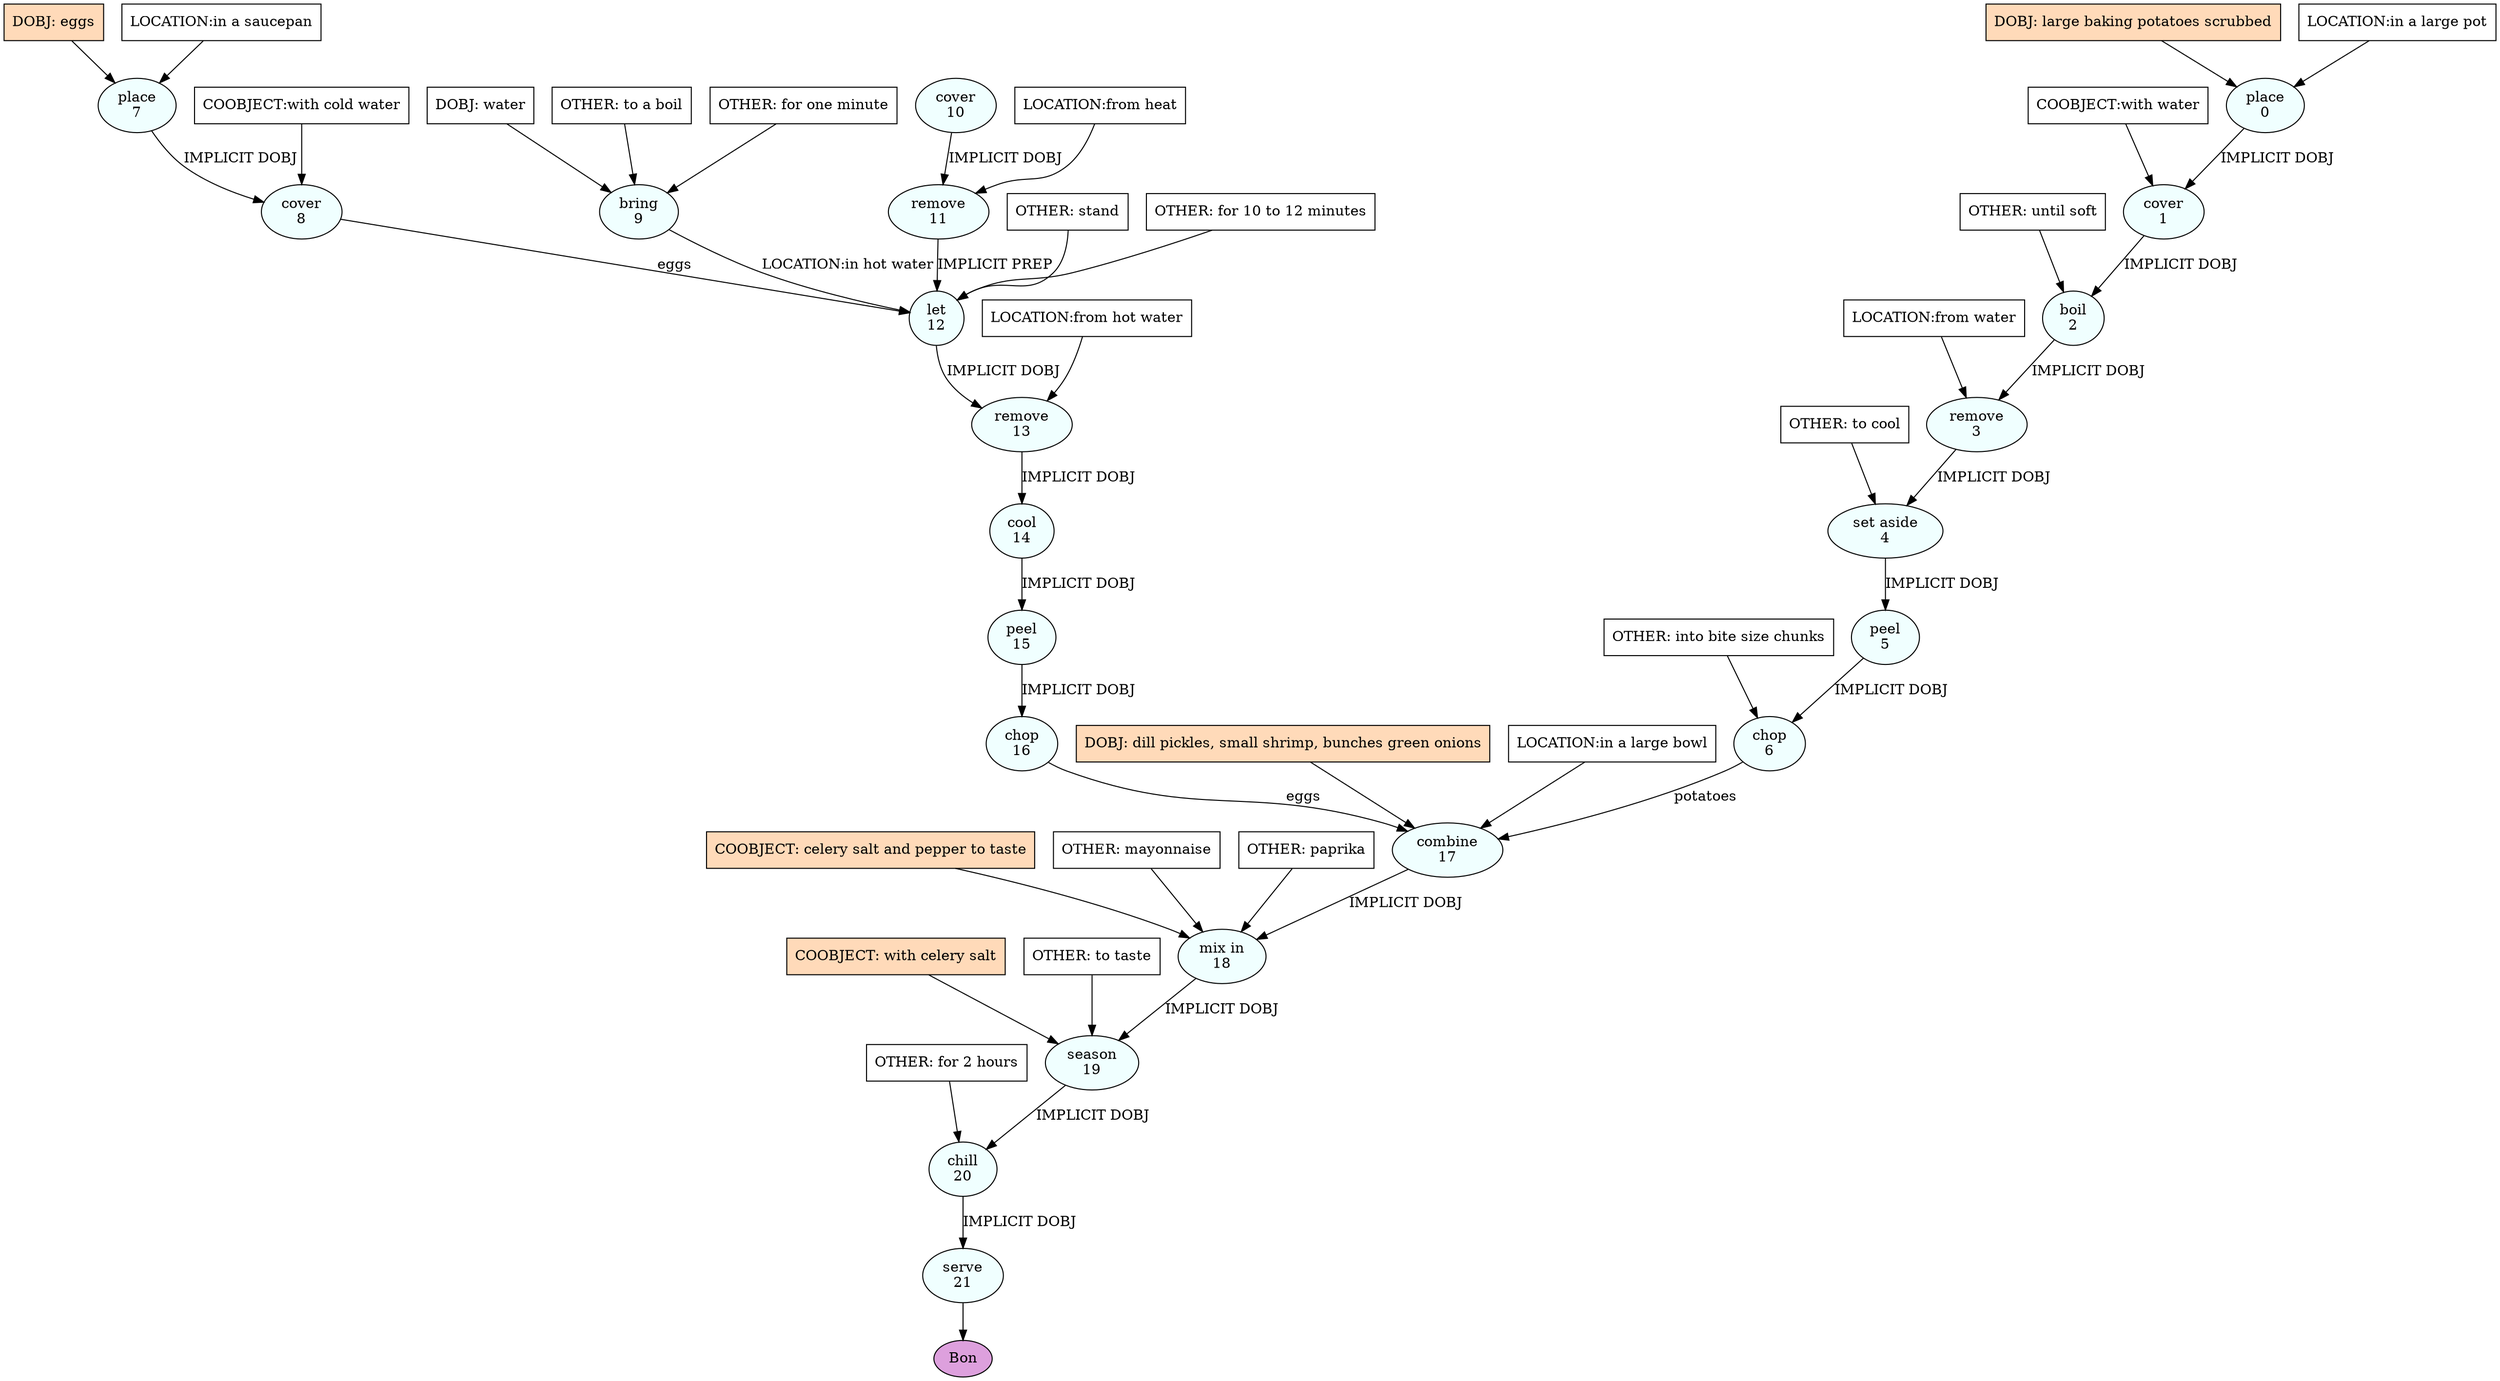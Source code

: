 digraph recipe {
E0[label="place
0", shape=oval, style=filled, fillcolor=azure]
E1[label="cover
1", shape=oval, style=filled, fillcolor=azure]
E2[label="boil
2", shape=oval, style=filled, fillcolor=azure]
E3[label="remove
3", shape=oval, style=filled, fillcolor=azure]
E4[label="set aside
4", shape=oval, style=filled, fillcolor=azure]
E5[label="peel
5", shape=oval, style=filled, fillcolor=azure]
E6[label="chop
6", shape=oval, style=filled, fillcolor=azure]
E7[label="place
7", shape=oval, style=filled, fillcolor=azure]
E8[label="cover
8", shape=oval, style=filled, fillcolor=azure]
E9[label="bring
9", shape=oval, style=filled, fillcolor=azure]
E10[label="cover
10", shape=oval, style=filled, fillcolor=azure]
E11[label="remove
11", shape=oval, style=filled, fillcolor=azure]
E12[label="let
12", shape=oval, style=filled, fillcolor=azure]
E13[label="remove
13", shape=oval, style=filled, fillcolor=azure]
E14[label="cool
14", shape=oval, style=filled, fillcolor=azure]
E15[label="peel
15", shape=oval, style=filled, fillcolor=azure]
E16[label="chop
16", shape=oval, style=filled, fillcolor=azure]
E17[label="combine
17", shape=oval, style=filled, fillcolor=azure]
E18[label="mix in
18", shape=oval, style=filled, fillcolor=azure]
E19[label="season
19", shape=oval, style=filled, fillcolor=azure]
E20[label="chill
20", shape=oval, style=filled, fillcolor=azure]
E21[label="serve
21", shape=oval, style=filled, fillcolor=azure]
D9[label="DOBJ: water", shape=box, style=filled, fillcolor=white]
D9 -> E9
O9_0[label="OTHER: to a boil", shape=box, style=filled, fillcolor=white]
O9_0 -> E9
O9_1[label="OTHER: for one minute", shape=box, style=filled, fillcolor=white]
O9_1 -> E9
D0[label="DOBJ: large baking potatoes scrubbed", shape=box, style=filled, fillcolor=peachpuff]
D0 -> E0
P0_0[label="LOCATION:in a large pot", shape=box, style=filled, fillcolor=white]
P0_0 -> E0
D7[label="DOBJ: eggs", shape=box, style=filled, fillcolor=peachpuff]
D7 -> E7
P7_0[label="LOCATION:in a saucepan", shape=box, style=filled, fillcolor=white]
P7_0 -> E7
E0 -> E1 [label="IMPLICIT DOBJ"]
P1_0_0[label="COOBJECT:with water", shape=box, style=filled, fillcolor=white]
P1_0_0 -> E1
E1 -> E2 [label="IMPLICIT DOBJ"]
O2_0_0[label="OTHER: until soft", shape=box, style=filled, fillcolor=white]
O2_0_0 -> E2
E2 -> E3 [label="IMPLICIT DOBJ"]
P3_0_0[label="LOCATION:from water", shape=box, style=filled, fillcolor=white]
P3_0_0 -> E3
E3 -> E4 [label="IMPLICIT DOBJ"]
O4_0_0[label="OTHER: to cool", shape=box, style=filled, fillcolor=white]
O4_0_0 -> E4
E4 -> E5 [label="IMPLICIT DOBJ"]
E5 -> E6 [label="IMPLICIT DOBJ"]
O6_0_0[label="OTHER: into bite size chunks", shape=box, style=filled, fillcolor=white]
O6_0_0 -> E6
E7 -> E8 [label="IMPLICIT DOBJ"]
P8_0_0[label="COOBJECT:with cold water", shape=box, style=filled, fillcolor=white]
P8_0_0 -> E8
E10 -> E11 [label="IMPLICIT DOBJ"]
P11_0_0[label="LOCATION:from heat", shape=box, style=filled, fillcolor=white]
P11_0_0 -> E11
E8 -> E12 [label="eggs"]
E11 -> E12 [label="IMPLICIT PREP"]
E9 -> E12 [label="LOCATION:in hot water"]
O12_0_0[label="OTHER: stand", shape=box, style=filled, fillcolor=white]
O12_0_0 -> E12
O12_1_0[label="OTHER: for 10 to 12 minutes", shape=box, style=filled, fillcolor=white]
O12_1_0 -> E12
E12 -> E13 [label="IMPLICIT DOBJ"]
P13_0_0[label="LOCATION:from hot water", shape=box, style=filled, fillcolor=white]
P13_0_0 -> E13
E13 -> E14 [label="IMPLICIT DOBJ"]
E14 -> E15 [label="IMPLICIT DOBJ"]
E15 -> E16 [label="IMPLICIT DOBJ"]
D17_ing[label="DOBJ: dill pickles, small shrimp, bunches green onions", shape=box, style=filled, fillcolor=peachpuff]
D17_ing -> E17
E6 -> E17 [label="potatoes"]
E16 -> E17 [label="eggs"]
P17_0_0[label="LOCATION:in a large bowl", shape=box, style=filled, fillcolor=white]
P17_0_0 -> E17
E17 -> E18 [label="IMPLICIT DOBJ"]
P18_0_ing[label="COOBJECT: celery salt and pepper to taste", shape=box, style=filled, fillcolor=peachpuff]
P18_0_ing -> E18
O18_0_0[label="OTHER: mayonnaise", shape=box, style=filled, fillcolor=white]
O18_0_0 -> E18
O18_1_0[label="OTHER: paprika", shape=box, style=filled, fillcolor=white]
O18_1_0 -> E18
E18 -> E19 [label="IMPLICIT DOBJ"]
P19_0_ing[label="COOBJECT: with celery salt", shape=box, style=filled, fillcolor=peachpuff]
P19_0_ing -> E19
O19_0_0[label="OTHER: to taste", shape=box, style=filled, fillcolor=white]
O19_0_0 -> E19
E19 -> E20 [label="IMPLICIT DOBJ"]
O20_0_0[label="OTHER: for 2 hours", shape=box, style=filled, fillcolor=white]
O20_0_0 -> E20
E20 -> E21 [label="IMPLICIT DOBJ"]
EOR[label="Bon", shape=oval, style=filled, fillcolor=plum]
E21 -> EOR
}
